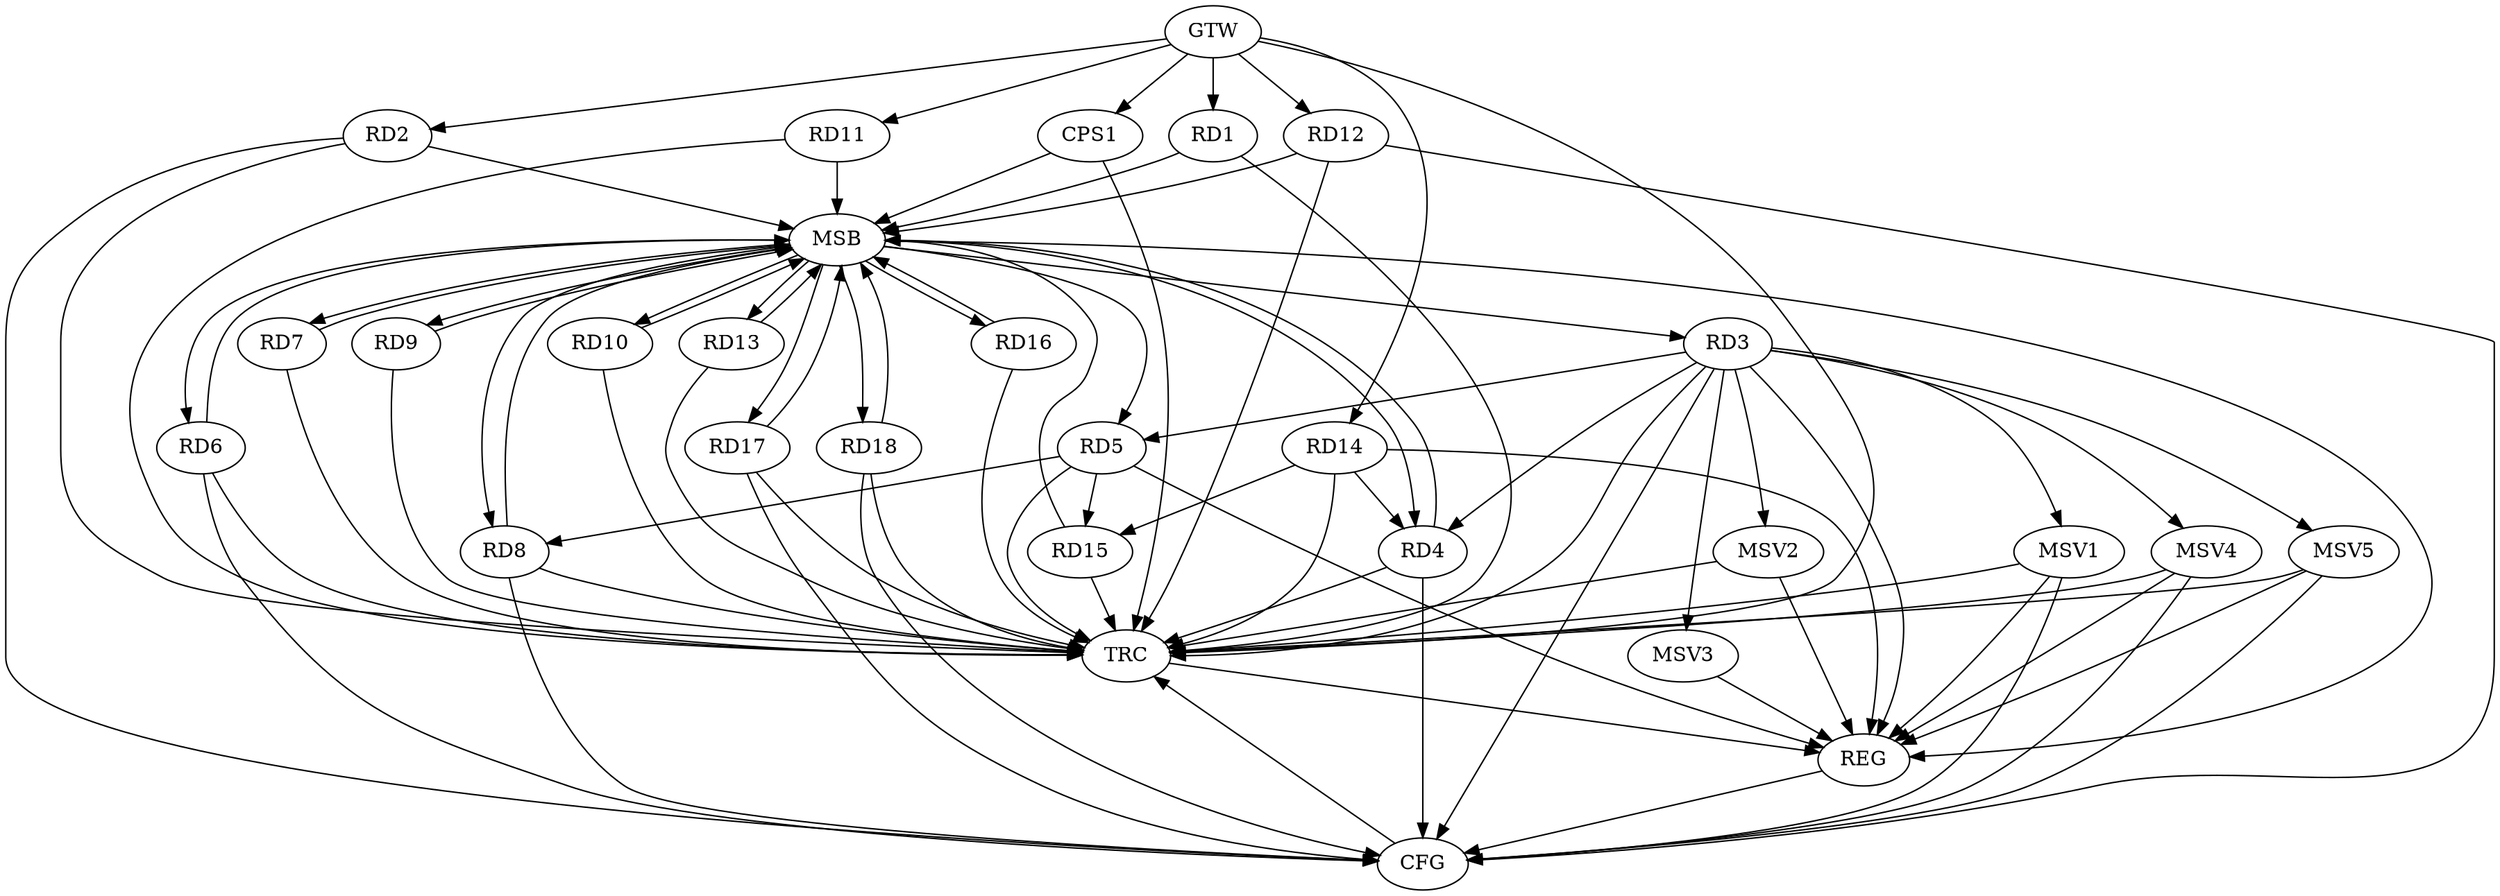 strict digraph G {
  RD1 [ label="RD1" ];
  RD2 [ label="RD2" ];
  RD3 [ label="RD3" ];
  RD4 [ label="RD4" ];
  RD5 [ label="RD5" ];
  RD6 [ label="RD6" ];
  RD7 [ label="RD7" ];
  RD8 [ label="RD8" ];
  RD9 [ label="RD9" ];
  RD10 [ label="RD10" ];
  RD11 [ label="RD11" ];
  RD12 [ label="RD12" ];
  RD13 [ label="RD13" ];
  RD14 [ label="RD14" ];
  RD15 [ label="RD15" ];
  RD16 [ label="RD16" ];
  RD17 [ label="RD17" ];
  RD18 [ label="RD18" ];
  CPS1 [ label="CPS1" ];
  GTW [ label="GTW" ];
  REG [ label="REG" ];
  MSB [ label="MSB" ];
  CFG [ label="CFG" ];
  TRC [ label="TRC" ];
  MSV1 [ label="MSV1" ];
  MSV2 [ label="MSV2" ];
  MSV3 [ label="MSV3" ];
  MSV4 [ label="MSV4" ];
  MSV5 [ label="MSV5" ];
  RD3 -> RD4;
  RD3 -> RD5;
  RD14 -> RD4;
  RD5 -> RD8;
  RD5 -> RD15;
  RD14 -> RD15;
  GTW -> RD1;
  GTW -> RD2;
  GTW -> RD11;
  GTW -> RD12;
  GTW -> RD14;
  GTW -> CPS1;
  RD3 -> REG;
  RD5 -> REG;
  RD14 -> REG;
  RD1 -> MSB;
  MSB -> RD6;
  MSB -> REG;
  RD2 -> MSB;
  MSB -> RD10;
  RD4 -> MSB;
  MSB -> RD5;
  MSB -> RD7;
  RD6 -> MSB;
  MSB -> RD8;
  MSB -> RD13;
  RD7 -> MSB;
  RD8 -> MSB;
  MSB -> RD4;
  MSB -> RD9;
  RD9 -> MSB;
  RD10 -> MSB;
  MSB -> RD3;
  MSB -> RD18;
  RD11 -> MSB;
  MSB -> RD16;
  RD12 -> MSB;
  MSB -> RD17;
  RD13 -> MSB;
  RD15 -> MSB;
  RD16 -> MSB;
  RD17 -> MSB;
  RD18 -> MSB;
  CPS1 -> MSB;
  RD12 -> CFG;
  RD6 -> CFG;
  RD4 -> CFG;
  RD17 -> CFG;
  RD2 -> CFG;
  RD3 -> CFG;
  RD8 -> CFG;
  RD18 -> CFG;
  REG -> CFG;
  RD1 -> TRC;
  RD2 -> TRC;
  RD3 -> TRC;
  RD4 -> TRC;
  RD5 -> TRC;
  RD6 -> TRC;
  RD7 -> TRC;
  RD8 -> TRC;
  RD9 -> TRC;
  RD10 -> TRC;
  RD11 -> TRC;
  RD12 -> TRC;
  RD13 -> TRC;
  RD14 -> TRC;
  RD15 -> TRC;
  RD16 -> TRC;
  RD17 -> TRC;
  RD18 -> TRC;
  CPS1 -> TRC;
  GTW -> TRC;
  CFG -> TRC;
  TRC -> REG;
  RD3 -> MSV1;
  MSV1 -> REG;
  MSV1 -> TRC;
  MSV1 -> CFG;
  RD3 -> MSV2;
  MSV2 -> REG;
  MSV2 -> TRC;
  RD3 -> MSV3;
  RD3 -> MSV4;
  MSV3 -> REG;
  MSV4 -> REG;
  MSV4 -> TRC;
  MSV4 -> CFG;
  RD3 -> MSV5;
  MSV5 -> REG;
  MSV5 -> TRC;
  MSV5 -> CFG;
}
